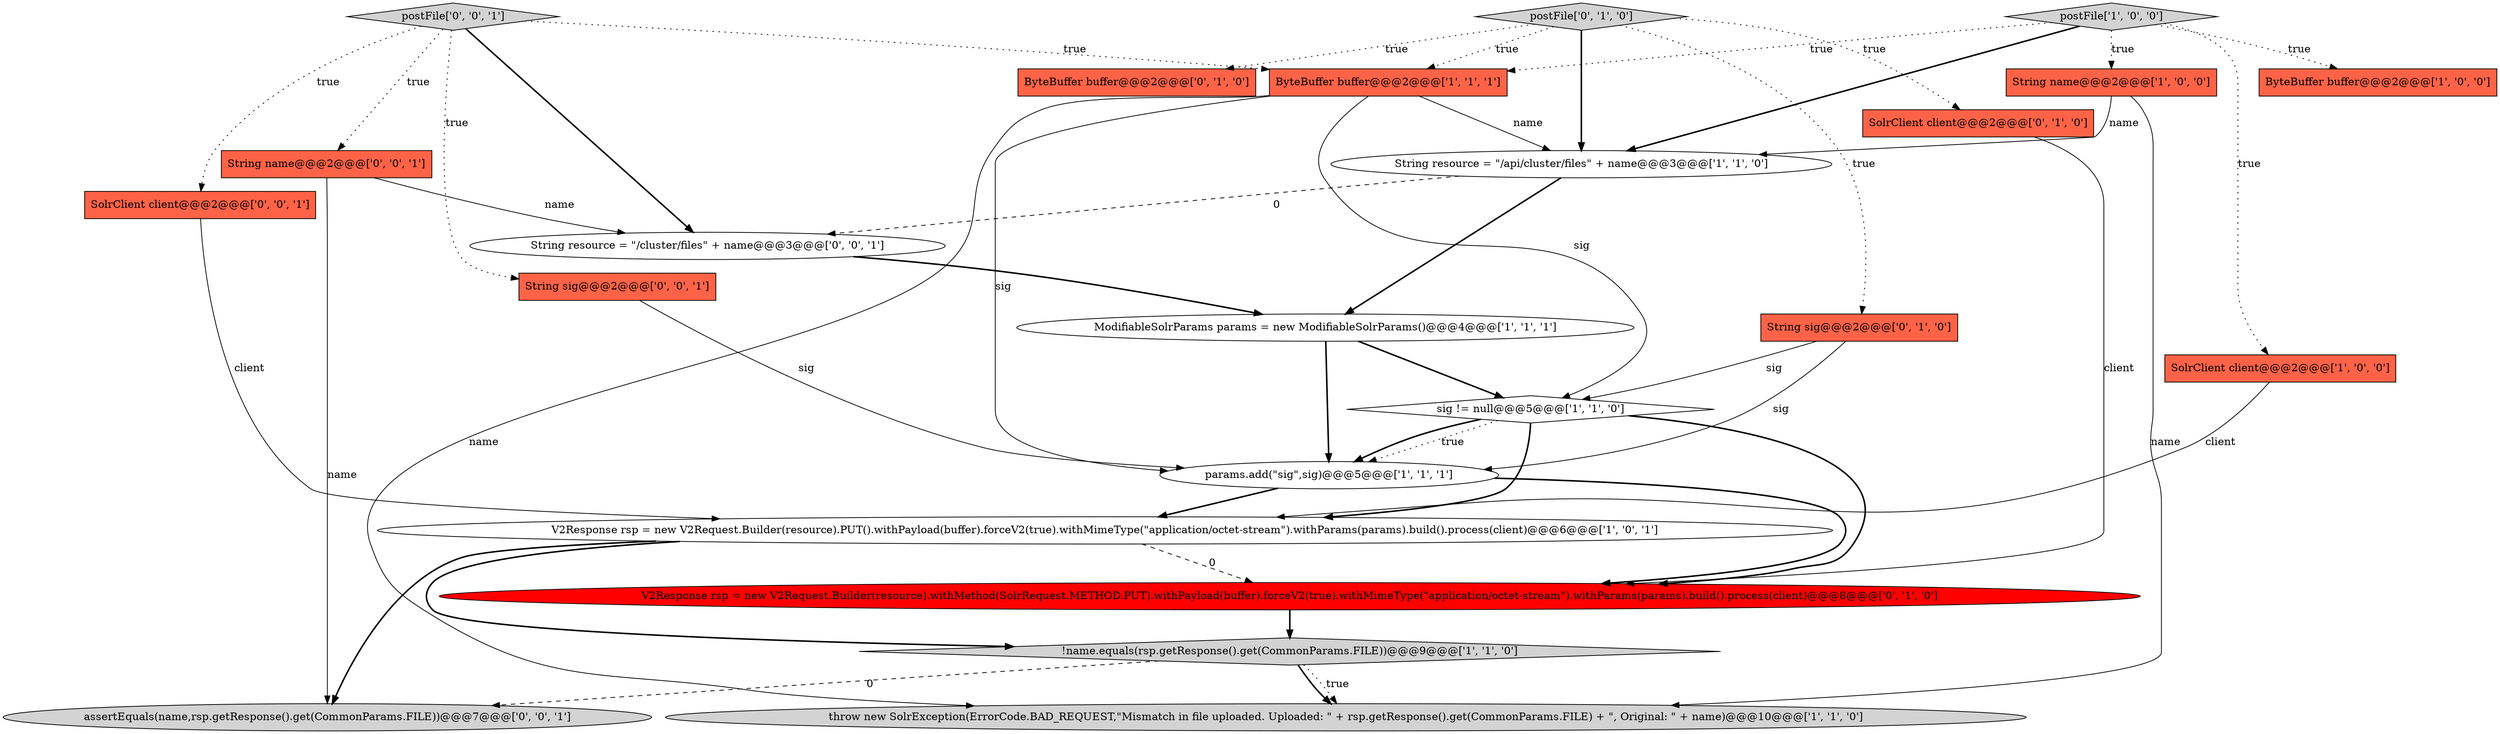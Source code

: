 digraph {
19 [style = filled, label = "assertEquals(name,rsp.getResponse().get(CommonParams.FILE))@@@7@@@['0', '0', '1']", fillcolor = lightgray, shape = ellipse image = "AAA0AAABBB3BBB"];
13 [style = filled, label = "String sig@@@2@@@['0', '1', '0']", fillcolor = tomato, shape = box image = "AAA0AAABBB2BBB"];
18 [style = filled, label = "SolrClient client@@@2@@@['0', '0', '1']", fillcolor = tomato, shape = box image = "AAA0AAABBB3BBB"];
8 [style = filled, label = "V2Response rsp = new V2Request.Builder(resource).PUT().withPayload(buffer).forceV2(true).withMimeType(\"application/octet-stream\").withParams(params).build().process(client)@@@6@@@['1', '0', '1']", fillcolor = white, shape = ellipse image = "AAA0AAABBB1BBB"];
7 [style = filled, label = "String resource = \"/api/cluster/files\" + name@@@3@@@['1', '1', '0']", fillcolor = white, shape = ellipse image = "AAA0AAABBB1BBB"];
2 [style = filled, label = "!name.equals(rsp.getResponse().get(CommonParams.FILE))@@@9@@@['1', '1', '0']", fillcolor = lightgray, shape = diamond image = "AAA0AAABBB1BBB"];
15 [style = filled, label = "postFile['0', '1', '0']", fillcolor = lightgray, shape = diamond image = "AAA0AAABBB2BBB"];
17 [style = filled, label = "postFile['0', '0', '1']", fillcolor = lightgray, shape = diamond image = "AAA0AAABBB3BBB"];
21 [style = filled, label = "String sig@@@2@@@['0', '0', '1']", fillcolor = tomato, shape = box image = "AAA0AAABBB3BBB"];
9 [style = filled, label = "String name@@@2@@@['1', '0', '0']", fillcolor = tomato, shape = box image = "AAA0AAABBB1BBB"];
10 [style = filled, label = "ModifiableSolrParams params = new ModifiableSolrParams()@@@4@@@['1', '1', '1']", fillcolor = white, shape = ellipse image = "AAA0AAABBB1BBB"];
22 [style = filled, label = "String resource = \"/cluster/files\" + name@@@3@@@['0', '0', '1']", fillcolor = white, shape = ellipse image = "AAA0AAABBB3BBB"];
11 [style = filled, label = "ByteBuffer buffer@@@2@@@['1', '1', '1']", fillcolor = tomato, shape = box image = "AAA0AAABBB1BBB"];
4 [style = filled, label = "params.add(\"sig\",sig)@@@5@@@['1', '1', '1']", fillcolor = white, shape = ellipse image = "AAA0AAABBB1BBB"];
12 [style = filled, label = "SolrClient client@@@2@@@['0', '1', '0']", fillcolor = tomato, shape = box image = "AAA0AAABBB2BBB"];
0 [style = filled, label = "SolrClient client@@@2@@@['1', '0', '0']", fillcolor = tomato, shape = box image = "AAA0AAABBB1BBB"];
1 [style = filled, label = "ByteBuffer buffer@@@2@@@['1', '0', '0']", fillcolor = tomato, shape = box image = "AAA0AAABBB1BBB"];
14 [style = filled, label = "V2Response rsp = new V2Request.Builder(resource).withMethod(SolrRequest.METHOD.PUT).withPayload(buffer).forceV2(true).withMimeType(\"application/octet-stream\").withParams(params).build().process(client)@@@8@@@['0', '1', '0']", fillcolor = red, shape = ellipse image = "AAA1AAABBB2BBB"];
5 [style = filled, label = "postFile['1', '0', '0']", fillcolor = lightgray, shape = diamond image = "AAA0AAABBB1BBB"];
6 [style = filled, label = "throw new SolrException(ErrorCode.BAD_REQUEST,\"Mismatch in file uploaded. Uploaded: \" + rsp.getResponse().get(CommonParams.FILE) + \", Original: \" + name)@@@10@@@['1', '1', '0']", fillcolor = lightgray, shape = ellipse image = "AAA0AAABBB1BBB"];
16 [style = filled, label = "ByteBuffer buffer@@@2@@@['0', '1', '0']", fillcolor = tomato, shape = box image = "AAA0AAABBB2BBB"];
20 [style = filled, label = "String name@@@2@@@['0', '0', '1']", fillcolor = tomato, shape = box image = "AAA0AAABBB3BBB"];
3 [style = filled, label = "sig != null@@@5@@@['1', '1', '0']", fillcolor = white, shape = diamond image = "AAA0AAABBB1BBB"];
17->20 [style = dotted, label="true"];
4->14 [style = bold, label=""];
2->19 [style = dashed, label="0"];
15->7 [style = bold, label=""];
17->18 [style = dotted, label="true"];
7->10 [style = bold, label=""];
11->7 [style = solid, label="name"];
20->19 [style = solid, label="name"];
2->6 [style = bold, label=""];
8->19 [style = bold, label=""];
13->3 [style = solid, label="sig"];
5->1 [style = dotted, label="true"];
3->14 [style = bold, label=""];
3->4 [style = dotted, label="true"];
10->3 [style = bold, label=""];
21->4 [style = solid, label="sig"];
5->0 [style = dotted, label="true"];
8->14 [style = dashed, label="0"];
11->3 [style = solid, label="sig"];
15->16 [style = dotted, label="true"];
17->22 [style = bold, label=""];
3->4 [style = bold, label=""];
18->8 [style = solid, label="client"];
11->6 [style = solid, label="name"];
15->13 [style = dotted, label="true"];
5->11 [style = dotted, label="true"];
9->6 [style = solid, label="name"];
8->2 [style = bold, label=""];
13->4 [style = solid, label="sig"];
2->6 [style = dotted, label="true"];
3->8 [style = bold, label=""];
22->10 [style = bold, label=""];
20->22 [style = solid, label="name"];
10->4 [style = bold, label=""];
15->11 [style = dotted, label="true"];
15->12 [style = dotted, label="true"];
5->9 [style = dotted, label="true"];
4->8 [style = bold, label=""];
5->7 [style = bold, label=""];
9->7 [style = solid, label="name"];
0->8 [style = solid, label="client"];
14->2 [style = bold, label=""];
17->21 [style = dotted, label="true"];
7->22 [style = dashed, label="0"];
11->4 [style = solid, label="sig"];
12->14 [style = solid, label="client"];
17->11 [style = dotted, label="true"];
}
